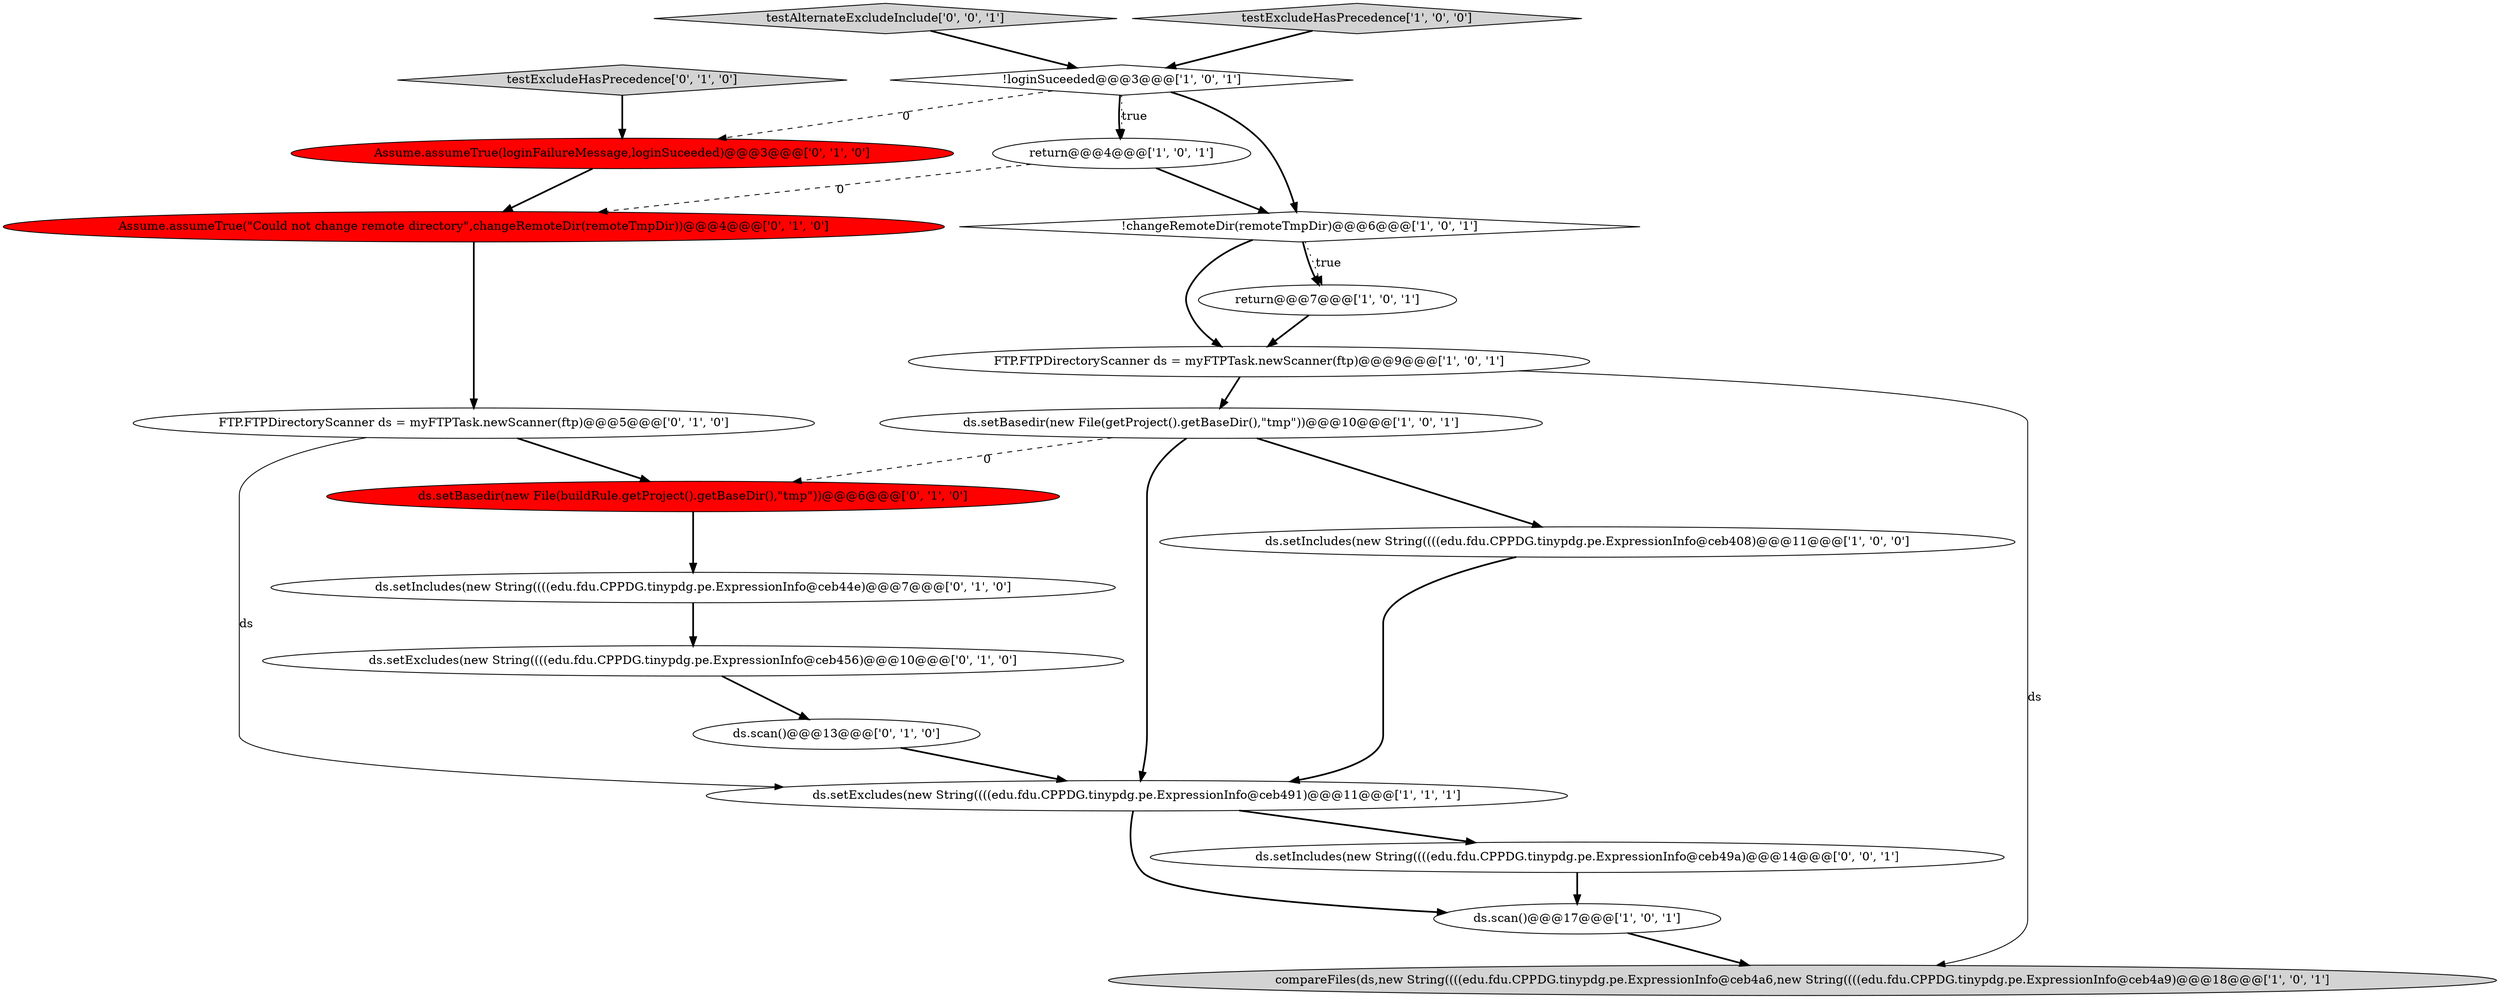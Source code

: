 digraph {
10 [style = filled, label = "ds.scan()@@@17@@@['1', '0', '1']", fillcolor = white, shape = ellipse image = "AAA0AAABBB1BBB"];
12 [style = filled, label = "testExcludeHasPrecedence['0', '1', '0']", fillcolor = lightgray, shape = diamond image = "AAA0AAABBB2BBB"];
11 [style = filled, label = "ds.setExcludes(new String((((edu.fdu.CPPDG.tinypdg.pe.ExpressionInfo@ceb456)@@@10@@@['0', '1', '0']", fillcolor = white, shape = ellipse image = "AAA0AAABBB2BBB"];
6 [style = filled, label = "ds.setBasedir(new File(getProject().getBaseDir(),\"tmp\"))@@@10@@@['1', '0', '1']", fillcolor = white, shape = ellipse image = "AAA0AAABBB1BBB"];
3 [style = filled, label = "compareFiles(ds,new String((((edu.fdu.CPPDG.tinypdg.pe.ExpressionInfo@ceb4a6,new String((((edu.fdu.CPPDG.tinypdg.pe.ExpressionInfo@ceb4a9)@@@18@@@['1', '0', '1']", fillcolor = lightgray, shape = ellipse image = "AAA0AAABBB1BBB"];
17 [style = filled, label = "Assume.assumeTrue(\"Could not change remote directory\",changeRemoteDir(remoteTmpDir))@@@4@@@['0', '1', '0']", fillcolor = red, shape = ellipse image = "AAA1AAABBB2BBB"];
2 [style = filled, label = "return@@@4@@@['1', '0', '1']", fillcolor = white, shape = ellipse image = "AAA0AAABBB1BBB"];
16 [style = filled, label = "ds.scan()@@@13@@@['0', '1', '0']", fillcolor = white, shape = ellipse image = "AAA0AAABBB2BBB"];
20 [style = filled, label = "testAlternateExcludeInclude['0', '0', '1']", fillcolor = lightgray, shape = diamond image = "AAA0AAABBB3BBB"];
5 [style = filled, label = "FTP.FTPDirectoryScanner ds = myFTPTask.newScanner(ftp)@@@9@@@['1', '0', '1']", fillcolor = white, shape = ellipse image = "AAA0AAABBB1BBB"];
0 [style = filled, label = "ds.setExcludes(new String((((edu.fdu.CPPDG.tinypdg.pe.ExpressionInfo@ceb491)@@@11@@@['1', '1', '1']", fillcolor = white, shape = ellipse image = "AAA0AAABBB1BBB"];
14 [style = filled, label = "FTP.FTPDirectoryScanner ds = myFTPTask.newScanner(ftp)@@@5@@@['0', '1', '0']", fillcolor = white, shape = ellipse image = "AAA0AAABBB2BBB"];
13 [style = filled, label = "ds.setIncludes(new String((((edu.fdu.CPPDG.tinypdg.pe.ExpressionInfo@ceb44e)@@@7@@@['0', '1', '0']", fillcolor = white, shape = ellipse image = "AAA0AAABBB2BBB"];
1 [style = filled, label = "ds.setIncludes(new String((((edu.fdu.CPPDG.tinypdg.pe.ExpressionInfo@ceb408)@@@11@@@['1', '0', '0']", fillcolor = white, shape = ellipse image = "AAA0AAABBB1BBB"];
8 [style = filled, label = "testExcludeHasPrecedence['1', '0', '0']", fillcolor = lightgray, shape = diamond image = "AAA0AAABBB1BBB"];
9 [style = filled, label = "!changeRemoteDir(remoteTmpDir)@@@6@@@['1', '0', '1']", fillcolor = white, shape = diamond image = "AAA0AAABBB1BBB"];
7 [style = filled, label = "return@@@7@@@['1', '0', '1']", fillcolor = white, shape = ellipse image = "AAA0AAABBB1BBB"];
4 [style = filled, label = "!loginSuceeded@@@3@@@['1', '0', '1']", fillcolor = white, shape = diamond image = "AAA0AAABBB1BBB"];
18 [style = filled, label = "ds.setBasedir(new File(buildRule.getProject().getBaseDir(),\"tmp\"))@@@6@@@['0', '1', '0']", fillcolor = red, shape = ellipse image = "AAA1AAABBB2BBB"];
19 [style = filled, label = "ds.setIncludes(new String((((edu.fdu.CPPDG.tinypdg.pe.ExpressionInfo@ceb49a)@@@14@@@['0', '0', '1']", fillcolor = white, shape = ellipse image = "AAA0AAABBB3BBB"];
15 [style = filled, label = "Assume.assumeTrue(loginFailureMessage,loginSuceeded)@@@3@@@['0', '1', '0']", fillcolor = red, shape = ellipse image = "AAA1AAABBB2BBB"];
4->9 [style = bold, label=""];
11->16 [style = bold, label=""];
16->0 [style = bold, label=""];
0->19 [style = bold, label=""];
5->3 [style = solid, label="ds"];
12->15 [style = bold, label=""];
10->3 [style = bold, label=""];
19->10 [style = bold, label=""];
6->0 [style = bold, label=""];
4->2 [style = bold, label=""];
2->9 [style = bold, label=""];
1->0 [style = bold, label=""];
9->7 [style = bold, label=""];
2->17 [style = dashed, label="0"];
13->11 [style = bold, label=""];
14->0 [style = solid, label="ds"];
20->4 [style = bold, label=""];
6->18 [style = dashed, label="0"];
6->1 [style = bold, label=""];
15->17 [style = bold, label=""];
7->5 [style = bold, label=""];
0->10 [style = bold, label=""];
5->6 [style = bold, label=""];
17->14 [style = bold, label=""];
4->15 [style = dashed, label="0"];
18->13 [style = bold, label=""];
9->5 [style = bold, label=""];
14->18 [style = bold, label=""];
8->4 [style = bold, label=""];
9->7 [style = dotted, label="true"];
4->2 [style = dotted, label="true"];
}
